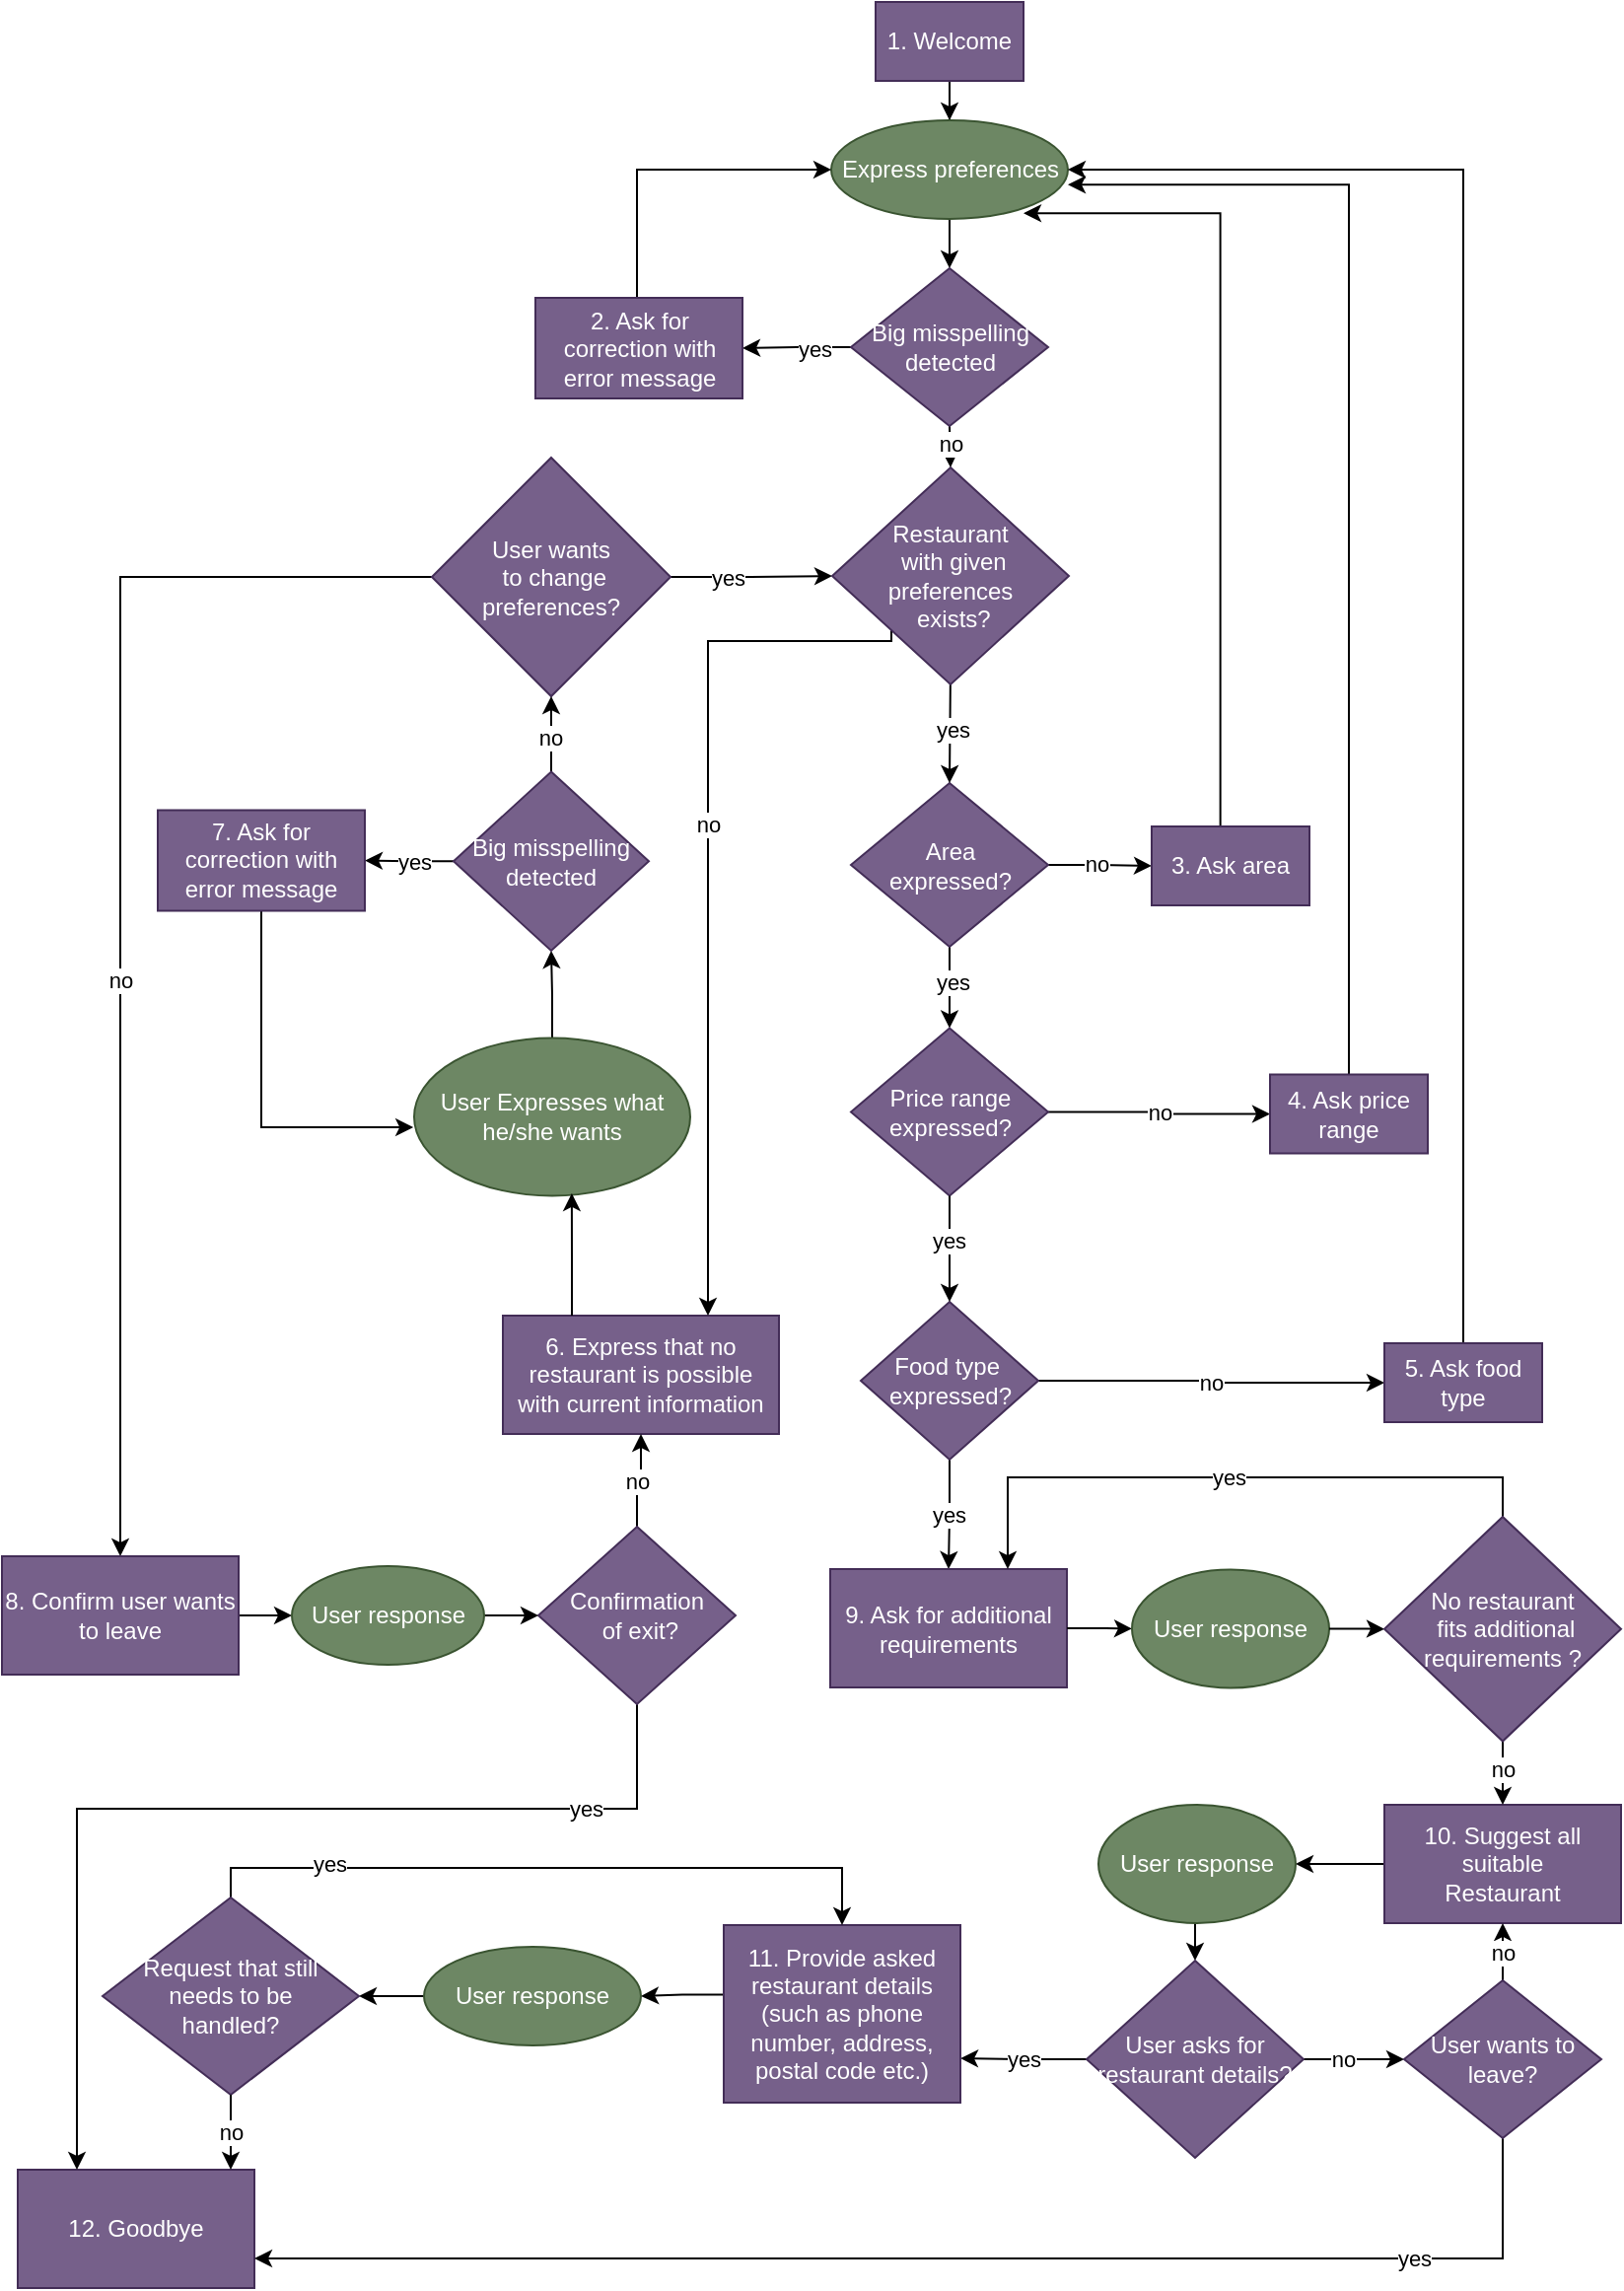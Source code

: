 <mxfile version="22.0.0" type="github">
  <diagram name="Page-1" id="b5NVP_9jVtskwhASZ5UH">
    <mxGraphModel dx="2927" dy="1116" grid="1" gridSize="10" guides="1" tooltips="1" connect="1" arrows="1" fold="1" page="1" pageScale="1" pageWidth="827" pageHeight="1169" math="0" shadow="0">
      <root>
        <mxCell id="0" />
        <mxCell id="1" parent="0" />
        <mxCell id="9emtBQFoJuCTRoUykFiL-3" style="edgeStyle=orthogonalEdgeStyle;rounded=0;orthogonalLoop=1;jettySize=auto;html=1;" parent="1" source="cFowtM8nGDFWOl0pQlT--1" target="9emtBQFoJuCTRoUykFiL-2" edge="1">
          <mxGeometry relative="1" as="geometry" />
        </mxCell>
        <mxCell id="cFowtM8nGDFWOl0pQlT--1" value="1. Welcome" style="rounded=0;whiteSpace=wrap;html=1;fillColor=#76608a;strokeColor=#432D57;fontColor=#ffffff;" parent="1" vertex="1">
          <mxGeometry x="-383" y="4" width="75" height="40" as="geometry" />
        </mxCell>
        <mxCell id="9emtBQFoJuCTRoUykFiL-29" style="edgeStyle=orthogonalEdgeStyle;rounded=0;orthogonalLoop=1;jettySize=auto;html=1;" parent="1" source="9emtBQFoJuCTRoUykFiL-1" target="9emtBQFoJuCTRoUykFiL-28" edge="1">
          <mxGeometry relative="1" as="geometry" />
        </mxCell>
        <mxCell id="9emtBQFoJuCTRoUykFiL-1" value="10. Suggest all suitable&lt;br&gt;Restaurant" style="rounded=0;whiteSpace=wrap;html=1;fillColor=#76608a;fontColor=#ffffff;strokeColor=#432D57;" parent="1" vertex="1">
          <mxGeometry x="-125" y="918" width="120" height="60" as="geometry" />
        </mxCell>
        <mxCell id="OZZsg3iI7NkFLa2h2YQp-39" style="edgeStyle=orthogonalEdgeStyle;rounded=0;orthogonalLoop=1;jettySize=auto;html=1;exitX=0.5;exitY=1;exitDx=0;exitDy=0;entryX=0.5;entryY=0;entryDx=0;entryDy=0;" parent="1" source="9emtBQFoJuCTRoUykFiL-2" target="OZZsg3iI7NkFLa2h2YQp-16" edge="1">
          <mxGeometry relative="1" as="geometry" />
        </mxCell>
        <mxCell id="9emtBQFoJuCTRoUykFiL-2" value="Express preferences" style="ellipse;whiteSpace=wrap;html=1;fillColor=#6d8764;fontColor=#ffffff;strokeColor=#3A5431;" parent="1" vertex="1">
          <mxGeometry x="-405.5" y="64" width="120" height="50" as="geometry" />
        </mxCell>
        <mxCell id="NOw_XCwe5CAeWql_Ks_G-5" style="edgeStyle=orthogonalEdgeStyle;rounded=0;orthogonalLoop=1;jettySize=auto;html=1;exitX=0.5;exitY=1;exitDx=0;exitDy=0;entryX=0.5;entryY=0;entryDx=0;entryDy=0;" parent="1" source="9emtBQFoJuCTRoUykFiL-4" target="9emtBQFoJuCTRoUykFiL-5" edge="1">
          <mxGeometry relative="1" as="geometry">
            <mxPoint x="-345.5" y="492" as="targetPoint" />
          </mxGeometry>
        </mxCell>
        <mxCell id="NOw_XCwe5CAeWql_Ks_G-6" value="yes" style="edgeLabel;html=1;align=center;verticalAlign=middle;resizable=0;points=[];" parent="NOw_XCwe5CAeWql_Ks_G-5" vertex="1" connectable="0">
          <mxGeometry x="-0.163" y="1" relative="1" as="geometry">
            <mxPoint as="offset" />
          </mxGeometry>
        </mxCell>
        <mxCell id="OZZsg3iI7NkFLa2h2YQp-29" style="edgeStyle=orthogonalEdgeStyle;rounded=0;orthogonalLoop=1;jettySize=auto;html=1;exitX=1;exitY=0.5;exitDx=0;exitDy=0;entryX=0;entryY=0.5;entryDx=0;entryDy=0;" parent="1" source="9emtBQFoJuCTRoUykFiL-4" target="9emtBQFoJuCTRoUykFiL-9" edge="1">
          <mxGeometry relative="1" as="geometry" />
        </mxCell>
        <mxCell id="OZZsg3iI7NkFLa2h2YQp-30" value="no" style="edgeLabel;html=1;align=center;verticalAlign=middle;resizable=0;points=[];" parent="OZZsg3iI7NkFLa2h2YQp-29" vertex="1" connectable="0">
          <mxGeometry x="0.092" y="1" relative="1" as="geometry">
            <mxPoint x="-4" as="offset" />
          </mxGeometry>
        </mxCell>
        <mxCell id="9emtBQFoJuCTRoUykFiL-4" value="Area&lt;br&gt;expressed?" style="rhombus;whiteSpace=wrap;html=1;fillColor=#76608a;fontColor=#ffffff;strokeColor=#432D57;" parent="1" vertex="1">
          <mxGeometry x="-395.5" y="400" width="100" height="83" as="geometry" />
        </mxCell>
        <mxCell id="9emtBQFoJuCTRoUykFiL-17" value="no" style="edgeStyle=orthogonalEdgeStyle;rounded=0;orthogonalLoop=1;jettySize=auto;html=1;" parent="1" source="9emtBQFoJuCTRoUykFiL-5" target="9emtBQFoJuCTRoUykFiL-15" edge="1">
          <mxGeometry relative="1" as="geometry" />
        </mxCell>
        <mxCell id="9emtBQFoJuCTRoUykFiL-5" value="Price range&lt;br&gt;expressed?" style="rhombus;whiteSpace=wrap;html=1;fillColor=#76608a;fontColor=#ffffff;strokeColor=#432D57;" parent="1" vertex="1">
          <mxGeometry x="-395.5" y="524.25" width="100" height="85" as="geometry" />
        </mxCell>
        <mxCell id="9emtBQFoJuCTRoUykFiL-23" value="no" style="edgeStyle=orthogonalEdgeStyle;rounded=0;orthogonalLoop=1;jettySize=auto;html=1;" parent="1" source="9emtBQFoJuCTRoUykFiL-6" target="9emtBQFoJuCTRoUykFiL-22" edge="1">
          <mxGeometry relative="1" as="geometry" />
        </mxCell>
        <mxCell id="R_T_qnn50K4IRs_C791W-4" value="yes" style="edgeStyle=orthogonalEdgeStyle;rounded=0;orthogonalLoop=1;jettySize=auto;html=1;entryX=0.5;entryY=0;entryDx=0;entryDy=0;" edge="1" parent="1" source="9emtBQFoJuCTRoUykFiL-6" target="qg6AqYRdWCEbCaG56nRq-1">
          <mxGeometry relative="1" as="geometry" />
        </mxCell>
        <mxCell id="9emtBQFoJuCTRoUykFiL-6" value="Food type&amp;nbsp;&lt;br&gt;expressed?" style="rhombus;whiteSpace=wrap;html=1;fillColor=#76608a;fontColor=#ffffff;strokeColor=#432D57;" parent="1" vertex="1">
          <mxGeometry x="-390.5" y="663" width="90" height="80" as="geometry" />
        </mxCell>
        <mxCell id="OZZsg3iI7NkFLa2h2YQp-32" style="edgeStyle=orthogonalEdgeStyle;rounded=0;orthogonalLoop=1;jettySize=auto;html=1;exitX=0.25;exitY=0;exitDx=0;exitDy=0;entryX=0.689;entryY=0.942;entryDx=0;entryDy=0;entryPerimeter=0;" parent="1" edge="1">
          <mxGeometry relative="1" as="geometry">
            <Array as="points">
              <mxPoint x="-208.18" y="111" />
            </Array>
            <mxPoint x="-208.18" y="426" as="sourcePoint" />
            <mxPoint x="-308.0" y="111.1" as="targetPoint" />
          </mxGeometry>
        </mxCell>
        <mxCell id="9emtBQFoJuCTRoUykFiL-9" value="3. Ask area" style="rounded=0;whiteSpace=wrap;html=1;fillColor=#76608a;fontColor=#ffffff;strokeColor=#432D57;" parent="1" vertex="1">
          <mxGeometry x="-243" y="422" width="80" height="40" as="geometry" />
        </mxCell>
        <mxCell id="OZZsg3iI7NkFLa2h2YQp-34" style="edgeStyle=orthogonalEdgeStyle;rounded=0;orthogonalLoop=1;jettySize=auto;html=1;exitX=0.5;exitY=0;exitDx=0;exitDy=0;entryX=1;entryY=0.652;entryDx=0;entryDy=0;entryPerimeter=0;" parent="1" source="9emtBQFoJuCTRoUykFiL-15" target="9emtBQFoJuCTRoUykFiL-2" edge="1">
          <mxGeometry relative="1" as="geometry">
            <mxPoint x="-143" y="160" as="targetPoint" />
          </mxGeometry>
        </mxCell>
        <mxCell id="9emtBQFoJuCTRoUykFiL-15" value="4. Ask price range" style="rounded=0;whiteSpace=wrap;html=1;fillColor=#76608a;fontColor=#ffffff;strokeColor=#432D57;" parent="1" vertex="1">
          <mxGeometry x="-183" y="547.75" width="80" height="40" as="geometry" />
        </mxCell>
        <mxCell id="OZZsg3iI7NkFLa2h2YQp-35" style="edgeStyle=orthogonalEdgeStyle;rounded=0;orthogonalLoop=1;jettySize=auto;html=1;exitX=0.5;exitY=0;exitDx=0;exitDy=0;entryX=1;entryY=0.5;entryDx=0;entryDy=0;" parent="1" source="9emtBQFoJuCTRoUykFiL-22" target="9emtBQFoJuCTRoUykFiL-2" edge="1">
          <mxGeometry relative="1" as="geometry" />
        </mxCell>
        <mxCell id="9emtBQFoJuCTRoUykFiL-22" value="5. Ask food type" style="rounded=0;whiteSpace=wrap;html=1;fillColor=#76608a;fontColor=#ffffff;strokeColor=#432D57;" parent="1" vertex="1">
          <mxGeometry x="-125" y="684" width="80" height="40" as="geometry" />
        </mxCell>
        <mxCell id="xaN_TmenIA3bTOcWhR8l-3" style="edgeStyle=orthogonalEdgeStyle;rounded=0;orthogonalLoop=1;jettySize=auto;html=1;exitX=0.5;exitY=1;exitDx=0;exitDy=0;entryX=0.5;entryY=0;entryDx=0;entryDy=0;" parent="1" source="9emtBQFoJuCTRoUykFiL-28" target="9emtBQFoJuCTRoUykFiL-34" edge="1">
          <mxGeometry relative="1" as="geometry" />
        </mxCell>
        <mxCell id="9emtBQFoJuCTRoUykFiL-28" value="User response" style="ellipse;whiteSpace=wrap;html=1;fillColor=#6d8764;fontColor=#ffffff;strokeColor=#3A5431;" parent="1" vertex="1">
          <mxGeometry x="-270" y="918" width="100" height="60" as="geometry" />
        </mxCell>
        <mxCell id="xaN_TmenIA3bTOcWhR8l-1" style="edgeStyle=orthogonalEdgeStyle;rounded=0;orthogonalLoop=1;jettySize=auto;html=1;exitX=1;exitY=0.5;exitDx=0;exitDy=0;entryX=0;entryY=0.5;entryDx=0;entryDy=0;" parent="1" source="9emtBQFoJuCTRoUykFiL-34" target="lJSXZF7D1Kf3d4Dtztef-19" edge="1">
          <mxGeometry relative="1" as="geometry" />
        </mxCell>
        <mxCell id="xaN_TmenIA3bTOcWhR8l-2" value="no" style="edgeLabel;html=1;align=center;verticalAlign=middle;resizable=0;points=[];" parent="xaN_TmenIA3bTOcWhR8l-1" vertex="1" connectable="0">
          <mxGeometry x="-0.229" relative="1" as="geometry">
            <mxPoint as="offset" />
          </mxGeometry>
        </mxCell>
        <mxCell id="R_T_qnn50K4IRs_C791W-10" value="yes" style="edgeStyle=orthogonalEdgeStyle;rounded=0;orthogonalLoop=1;jettySize=auto;html=1;entryX=1;entryY=0.75;entryDx=0;entryDy=0;" edge="1" parent="1" source="9emtBQFoJuCTRoUykFiL-34" target="9emtBQFoJuCTRoUykFiL-46">
          <mxGeometry relative="1" as="geometry" />
        </mxCell>
        <mxCell id="9emtBQFoJuCTRoUykFiL-34" value="User asks for restaurant details?" style="rhombus;whiteSpace=wrap;html=1;fillColor=#76608a;fontColor=#ffffff;strokeColor=#432D57;" parent="1" vertex="1">
          <mxGeometry x="-276" y="997" width="110" height="100" as="geometry" />
        </mxCell>
        <mxCell id="9emtBQFoJuCTRoUykFiL-40" value="6. Express that no restaurant is possible with current information" style="rounded=0;whiteSpace=wrap;html=1;fillColor=#76608a;fontColor=#ffffff;strokeColor=#432D57;" parent="1" vertex="1">
          <mxGeometry x="-572" y="670" width="140" height="60" as="geometry" />
        </mxCell>
        <mxCell id="lJSXZF7D1Kf3d4Dtztef-2" style="edgeStyle=orthogonalEdgeStyle;rounded=0;orthogonalLoop=1;jettySize=auto;html=1;exitX=0.5;exitY=0;exitDx=0;exitDy=0;entryX=0.5;entryY=1;entryDx=0;entryDy=0;" parent="1" source="9emtBQFoJuCTRoUykFiL-41" target="lJSXZF7D1Kf3d4Dtztef-1" edge="1">
          <mxGeometry relative="1" as="geometry" />
        </mxCell>
        <mxCell id="9emtBQFoJuCTRoUykFiL-41" value="User Expresses what he/she wants" style="ellipse;whiteSpace=wrap;html=1;fillColor=#6d8764;fontColor=#ffffff;strokeColor=#3A5431;" parent="1" vertex="1">
          <mxGeometry x="-617" y="529.25" width="140" height="80" as="geometry" />
        </mxCell>
        <mxCell id="9emtBQFoJuCTRoUykFiL-44" value="12. Goodbye" style="rounded=0;whiteSpace=wrap;html=1;fillColor=#76608a;fontColor=#ffffff;strokeColor=#432D57;" parent="1" vertex="1">
          <mxGeometry x="-818" y="1103" width="120" height="60" as="geometry" />
        </mxCell>
        <mxCell id="9emtBQFoJuCTRoUykFiL-49" value="" style="edgeStyle=orthogonalEdgeStyle;rounded=0;orthogonalLoop=1;jettySize=auto;html=1;exitX=-0.001;exitY=0.392;exitDx=0;exitDy=0;exitPerimeter=0;" parent="1" source="9emtBQFoJuCTRoUykFiL-46" target="9emtBQFoJuCTRoUykFiL-48" edge="1">
          <mxGeometry relative="1" as="geometry" />
        </mxCell>
        <mxCell id="9emtBQFoJuCTRoUykFiL-46" value="11. Provide asked restaurant details (such as phone number, address, postal code etc.)" style="rounded=0;whiteSpace=wrap;html=1;fillColor=#76608a;fontColor=#ffffff;strokeColor=#432D57;" parent="1" vertex="1">
          <mxGeometry x="-460" y="979" width="120" height="90" as="geometry" />
        </mxCell>
        <mxCell id="lJSXZF7D1Kf3d4Dtztef-32" style="edgeStyle=orthogonalEdgeStyle;rounded=0;orthogonalLoop=1;jettySize=auto;html=1;exitX=0;exitY=0.5;exitDx=0;exitDy=0;entryX=1;entryY=0.5;entryDx=0;entryDy=0;" parent="1" source="9emtBQFoJuCTRoUykFiL-48" target="9emtBQFoJuCTRoUykFiL-50" edge="1">
          <mxGeometry relative="1" as="geometry">
            <mxPoint x="801.15" y="805" as="targetPoint" />
          </mxGeometry>
        </mxCell>
        <mxCell id="9emtBQFoJuCTRoUykFiL-48" value="User response" style="ellipse;whiteSpace=wrap;html=1;fillColor=#6d8764;fontColor=#ffffff;strokeColor=#3A5431;" parent="1" vertex="1">
          <mxGeometry x="-612" y="990" width="110" height="50" as="geometry" />
        </mxCell>
        <mxCell id="lJSXZF7D1Kf3d4Dtztef-30" style="edgeStyle=orthogonalEdgeStyle;rounded=0;orthogonalLoop=1;jettySize=auto;html=1;exitX=0.5;exitY=0;exitDx=0;exitDy=0;entryX=0.5;entryY=0;entryDx=0;entryDy=0;" parent="1" source="9emtBQFoJuCTRoUykFiL-50" target="9emtBQFoJuCTRoUykFiL-46" edge="1">
          <mxGeometry relative="1" as="geometry">
            <Array as="points">
              <mxPoint x="-710" y="950" />
              <mxPoint x="-400" y="950" />
            </Array>
          </mxGeometry>
        </mxCell>
        <mxCell id="lJSXZF7D1Kf3d4Dtztef-31" value="yes" style="edgeLabel;html=1;align=center;verticalAlign=middle;resizable=0;points=[];" parent="lJSXZF7D1Kf3d4Dtztef-30" vertex="1" connectable="0">
          <mxGeometry x="-0.577" relative="1" as="geometry">
            <mxPoint x="-10" y="-2" as="offset" />
          </mxGeometry>
        </mxCell>
        <mxCell id="9emtBQFoJuCTRoUykFiL-50" value="Request that still &lt;br&gt;needs to be &lt;br&gt;handled?" style="rhombus;whiteSpace=wrap;html=1;fillColor=#76608a;fontColor=#ffffff;strokeColor=#432D57;" parent="1" vertex="1">
          <mxGeometry x="-775" y="965" width="130" height="100" as="geometry" />
        </mxCell>
        <mxCell id="SgVEHP1aC8Nxf148HGIK-13" style="edgeStyle=orthogonalEdgeStyle;rounded=0;orthogonalLoop=1;jettySize=auto;html=1;" parent="1" source="9emtBQFoJuCTRoUykFiL-5" target="9emtBQFoJuCTRoUykFiL-6" edge="1">
          <mxGeometry relative="1" as="geometry">
            <mxPoint x="-353" y="590" as="sourcePoint" />
            <mxPoint x="-344" y="733" as="targetPoint" />
            <Array as="points" />
          </mxGeometry>
        </mxCell>
        <mxCell id="SgVEHP1aC8Nxf148HGIK-14" value="yes" style="edgeLabel;html=1;align=center;verticalAlign=middle;resizable=0;points=[];" parent="SgVEHP1aC8Nxf148HGIK-13" vertex="1" connectable="0">
          <mxGeometry x="-0.156" y="-1" relative="1" as="geometry">
            <mxPoint as="offset" />
          </mxGeometry>
        </mxCell>
        <mxCell id="NOw_XCwe5CAeWql_Ks_G-12" style="edgeStyle=orthogonalEdgeStyle;rounded=0;orthogonalLoop=1;jettySize=auto;html=1;exitX=1;exitY=0.5;exitDx=0;exitDy=0;entryX=0;entryY=0.5;entryDx=0;entryDy=0;" parent="1" source="pUPe7-vXU53xOh2iTXP--1" target="NOw_XCwe5CAeWql_Ks_G-3" edge="1">
          <mxGeometry relative="1" as="geometry" />
        </mxCell>
        <mxCell id="NOw_XCwe5CAeWql_Ks_G-13" value="yes" style="edgeLabel;html=1;align=center;verticalAlign=middle;resizable=0;points=[];" parent="NOw_XCwe5CAeWql_Ks_G-12" vertex="1" connectable="0">
          <mxGeometry x="-0.301" y="1" relative="1" as="geometry">
            <mxPoint y="1" as="offset" />
          </mxGeometry>
        </mxCell>
        <mxCell id="OZZsg3iI7NkFLa2h2YQp-5" style="edgeStyle=orthogonalEdgeStyle;rounded=0;orthogonalLoop=1;jettySize=auto;html=1;exitX=0;exitY=0.5;exitDx=0;exitDy=0;entryX=0.5;entryY=0;entryDx=0;entryDy=0;" parent="1" source="pUPe7-vXU53xOh2iTXP--1" target="OZZsg3iI7NkFLa2h2YQp-4" edge="1">
          <mxGeometry relative="1" as="geometry" />
        </mxCell>
        <mxCell id="OZZsg3iI7NkFLa2h2YQp-14" value="no" style="edgeLabel;html=1;align=center;verticalAlign=middle;resizable=0;points=[];" parent="OZZsg3iI7NkFLa2h2YQp-5" vertex="1" connectable="0">
          <mxGeometry x="0.108" relative="1" as="geometry">
            <mxPoint as="offset" />
          </mxGeometry>
        </mxCell>
        <mxCell id="pUPe7-vXU53xOh2iTXP--1" value="&lt;div&gt;User wants&lt;/div&gt;&lt;div&gt;&amp;nbsp;to change preferences?&lt;/div&gt;" style="rhombus;whiteSpace=wrap;html=1;fillColor=#76608a;strokeColor=#432D57;fontColor=#ffffff;" parent="1" vertex="1">
          <mxGeometry x="-608" y="235" width="121" height="121" as="geometry" />
        </mxCell>
        <mxCell id="NOw_XCwe5CAeWql_Ks_G-8" style="edgeStyle=orthogonalEdgeStyle;rounded=0;orthogonalLoop=1;jettySize=auto;html=1;exitX=0.5;exitY=1;exitDx=0;exitDy=0;entryX=0.5;entryY=0;entryDx=0;entryDy=0;" parent="1" source="NOw_XCwe5CAeWql_Ks_G-3" target="9emtBQFoJuCTRoUykFiL-4" edge="1">
          <mxGeometry relative="1" as="geometry">
            <Array as="points">
              <mxPoint x="-345" y="340" />
              <mxPoint x="-345" y="340" />
            </Array>
          </mxGeometry>
        </mxCell>
        <mxCell id="NOw_XCwe5CAeWql_Ks_G-9" value="yes" style="edgeLabel;html=1;align=center;verticalAlign=middle;resizable=0;points=[];" parent="NOw_XCwe5CAeWql_Ks_G-8" vertex="1" connectable="0">
          <mxGeometry x="-0.372" y="1" relative="1" as="geometry">
            <mxPoint y="21" as="offset" />
          </mxGeometry>
        </mxCell>
        <mxCell id="NOw_XCwe5CAeWql_Ks_G-14" style="edgeStyle=orthogonalEdgeStyle;rounded=0;orthogonalLoop=1;jettySize=auto;html=1;exitX=0;exitY=1;exitDx=0;exitDy=0;" parent="1" source="NOw_XCwe5CAeWql_Ks_G-3" target="9emtBQFoJuCTRoUykFiL-40" edge="1">
          <mxGeometry relative="1" as="geometry">
            <mxPoint x="-498" y="670" as="targetPoint" />
            <Array as="points">
              <mxPoint x="-468" y="328" />
            </Array>
          </mxGeometry>
        </mxCell>
        <mxCell id="NOw_XCwe5CAeWql_Ks_G-15" value="no" style="edgeLabel;html=1;align=center;verticalAlign=middle;resizable=0;points=[];" parent="NOw_XCwe5CAeWql_Ks_G-14" vertex="1" connectable="0">
          <mxGeometry x="-0.137" relative="1" as="geometry">
            <mxPoint y="1" as="offset" />
          </mxGeometry>
        </mxCell>
        <mxCell id="NOw_XCwe5CAeWql_Ks_G-3" value="&lt;div&gt;Restaurant&lt;/div&gt;&lt;div&gt;&amp;nbsp;with given preferences&lt;/div&gt;&lt;div&gt;&amp;nbsp;exists?&lt;/div&gt;" style="rhombus;whiteSpace=wrap;html=1;fillColor=#76608a;fontColor=#ffffff;strokeColor=#432D57;" parent="1" vertex="1">
          <mxGeometry x="-405" y="240" width="120" height="110" as="geometry" />
        </mxCell>
        <mxCell id="OZZsg3iI7NkFLa2h2YQp-10" style="edgeStyle=orthogonalEdgeStyle;rounded=0;orthogonalLoop=1;jettySize=auto;html=1;exitX=0.5;exitY=0;exitDx=0;exitDy=0;" parent="1" source="OZZsg3iI7NkFLa2h2YQp-1" target="9emtBQFoJuCTRoUykFiL-40" edge="1">
          <mxGeometry relative="1" as="geometry" />
        </mxCell>
        <mxCell id="OZZsg3iI7NkFLa2h2YQp-13" value="no" style="edgeLabel;html=1;align=center;verticalAlign=middle;resizable=0;points=[];" parent="OZZsg3iI7NkFLa2h2YQp-10" vertex="1" connectable="0">
          <mxGeometry x="-0.062" relative="1" as="geometry">
            <mxPoint as="offset" />
          </mxGeometry>
        </mxCell>
        <mxCell id="R_T_qnn50K4IRs_C791W-9" value="yes" style="edgeStyle=orthogonalEdgeStyle;rounded=0;orthogonalLoop=1;jettySize=auto;html=1;entryX=0.25;entryY=0;entryDx=0;entryDy=0;exitX=0.5;exitY=1;exitDx=0;exitDy=0;" edge="1" parent="1" source="OZZsg3iI7NkFLa2h2YQp-1" target="9emtBQFoJuCTRoUykFiL-44">
          <mxGeometry x="-0.696" relative="1" as="geometry">
            <Array as="points">
              <mxPoint x="-504" y="920" />
              <mxPoint x="-788" y="920" />
            </Array>
            <mxPoint as="offset" />
          </mxGeometry>
        </mxCell>
        <mxCell id="OZZsg3iI7NkFLa2h2YQp-1" value="&lt;div&gt;Confirmation&lt;/div&gt;&lt;div&gt;&amp;nbsp;of exit?&lt;/div&gt;" style="rhombus;whiteSpace=wrap;html=1;fillColor=#76608a;fontColor=#ffffff;strokeColor=#432D57;" parent="1" vertex="1">
          <mxGeometry x="-554" y="777" width="100" height="90" as="geometry" />
        </mxCell>
        <mxCell id="OZZsg3iI7NkFLa2h2YQp-8" style="edgeStyle=orthogonalEdgeStyle;rounded=0;orthogonalLoop=1;jettySize=auto;html=1;exitX=1;exitY=0.5;exitDx=0;exitDy=0;" parent="1" source="OZZsg3iI7NkFLa2h2YQp-4" target="OZZsg3iI7NkFLa2h2YQp-7" edge="1">
          <mxGeometry relative="1" as="geometry" />
        </mxCell>
        <mxCell id="OZZsg3iI7NkFLa2h2YQp-4" value="8. Confirm user wants to leave" style="rounded=0;whiteSpace=wrap;html=1;fillColor=#76608a;fontColor=#ffffff;strokeColor=#432D57;" parent="1" vertex="1">
          <mxGeometry x="-826" y="792" width="120" height="60" as="geometry" />
        </mxCell>
        <mxCell id="lJSXZF7D1Kf3d4Dtztef-12" style="edgeStyle=orthogonalEdgeStyle;rounded=0;orthogonalLoop=1;jettySize=auto;html=1;exitX=1;exitY=0.5;exitDx=0;exitDy=0;entryX=0;entryY=0.5;entryDx=0;entryDy=0;" parent="1" source="OZZsg3iI7NkFLa2h2YQp-7" target="OZZsg3iI7NkFLa2h2YQp-1" edge="1">
          <mxGeometry relative="1" as="geometry">
            <mxPoint x="-723" y="822" as="targetPoint" />
          </mxGeometry>
        </mxCell>
        <mxCell id="OZZsg3iI7NkFLa2h2YQp-7" value="User response" style="ellipse;whiteSpace=wrap;html=1;fillColor=#6d8764;fontColor=#ffffff;strokeColor=#3A5431;" parent="1" vertex="1">
          <mxGeometry x="-679" y="797" width="97.5" height="50" as="geometry" />
        </mxCell>
        <mxCell id="OZZsg3iI7NkFLa2h2YQp-40" style="edgeStyle=orthogonalEdgeStyle;rounded=0;orthogonalLoop=1;jettySize=auto;html=1;exitX=0.5;exitY=1;exitDx=0;exitDy=0;entryX=0.5;entryY=0;entryDx=0;entryDy=0;" parent="1" source="OZZsg3iI7NkFLa2h2YQp-16" target="NOw_XCwe5CAeWql_Ks_G-3" edge="1">
          <mxGeometry relative="1" as="geometry" />
        </mxCell>
        <mxCell id="OZZsg3iI7NkFLa2h2YQp-41" value="no" style="edgeLabel;html=1;align=center;verticalAlign=middle;resizable=0;points=[];" parent="OZZsg3iI7NkFLa2h2YQp-40" vertex="1" connectable="0">
          <mxGeometry x="-0.143" relative="1" as="geometry">
            <mxPoint as="offset" />
          </mxGeometry>
        </mxCell>
        <mxCell id="OZZsg3iI7NkFLa2h2YQp-42" style="edgeStyle=orthogonalEdgeStyle;rounded=0;orthogonalLoop=1;jettySize=auto;html=1;exitX=0;exitY=0.5;exitDx=0;exitDy=0;entryX=1;entryY=0.5;entryDx=0;entryDy=0;" parent="1" source="OZZsg3iI7NkFLa2h2YQp-16" target="OZZsg3iI7NkFLa2h2YQp-19" edge="1">
          <mxGeometry relative="1" as="geometry" />
        </mxCell>
        <mxCell id="OZZsg3iI7NkFLa2h2YQp-43" value="yes" style="edgeLabel;html=1;align=center;verticalAlign=middle;resizable=0;points=[];" parent="OZZsg3iI7NkFLa2h2YQp-42" vertex="1" connectable="0">
          <mxGeometry x="0.358" relative="1" as="geometry">
            <mxPoint x="18" as="offset" />
          </mxGeometry>
        </mxCell>
        <mxCell id="OZZsg3iI7NkFLa2h2YQp-16" value="Big misspelling detected" style="rhombus;whiteSpace=wrap;html=1;fillColor=#76608a;fontColor=#ffffff;strokeColor=#432D57;" parent="1" vertex="1">
          <mxGeometry x="-395.5" y="139" width="100" height="80" as="geometry" />
        </mxCell>
        <mxCell id="OZZsg3iI7NkFLa2h2YQp-26" style="edgeStyle=orthogonalEdgeStyle;rounded=0;orthogonalLoop=1;jettySize=auto;html=1;exitX=0.5;exitY=0;exitDx=0;exitDy=0;entryX=0;entryY=0.5;entryDx=0;entryDy=0;" parent="1" edge="1" target="9emtBQFoJuCTRoUykFiL-2">
          <mxGeometry relative="1" as="geometry">
            <mxPoint x="-504" y="154" as="sourcePoint" />
            <mxPoint x="-401.5" y="89" as="targetPoint" />
            <Array as="points">
              <mxPoint x="-504" y="89" />
            </Array>
          </mxGeometry>
        </mxCell>
        <mxCell id="OZZsg3iI7NkFLa2h2YQp-19" value="2. Ask for correction with error message" style="rounded=0;whiteSpace=wrap;html=1;fillColor=#76608a;strokeColor=#432D57;fontColor=#ffffff;" parent="1" vertex="1">
          <mxGeometry x="-555.5" y="154" width="105" height="51" as="geometry" />
        </mxCell>
        <mxCell id="lJSXZF7D1Kf3d4Dtztef-3" style="edgeStyle=orthogonalEdgeStyle;rounded=0;orthogonalLoop=1;jettySize=auto;html=1;exitX=0.5;exitY=0;exitDx=0;exitDy=0;entryX=0.5;entryY=1;entryDx=0;entryDy=0;" parent="1" source="lJSXZF7D1Kf3d4Dtztef-1" target="pUPe7-vXU53xOh2iTXP--1" edge="1">
          <mxGeometry relative="1" as="geometry" />
        </mxCell>
        <mxCell id="lJSXZF7D1Kf3d4Dtztef-4" value="no" style="edgeLabel;html=1;align=center;verticalAlign=middle;resizable=0;points=[];" parent="lJSXZF7D1Kf3d4Dtztef-3" vertex="1" connectable="0">
          <mxGeometry x="-0.048" y="1" relative="1" as="geometry">
            <mxPoint as="offset" />
          </mxGeometry>
        </mxCell>
        <mxCell id="lJSXZF7D1Kf3d4Dtztef-8" style="edgeStyle=orthogonalEdgeStyle;rounded=0;orthogonalLoop=1;jettySize=auto;html=1;exitX=0;exitY=0.5;exitDx=0;exitDy=0;entryX=1;entryY=0.5;entryDx=0;entryDy=0;" parent="1" source="lJSXZF7D1Kf3d4Dtztef-1" target="lJSXZF7D1Kf3d4Dtztef-5" edge="1">
          <mxGeometry relative="1" as="geometry" />
        </mxCell>
        <mxCell id="lJSXZF7D1Kf3d4Dtztef-9" value="yes" style="edgeLabel;html=1;align=center;verticalAlign=middle;resizable=0;points=[];" parent="lJSXZF7D1Kf3d4Dtztef-8" vertex="1" connectable="0">
          <mxGeometry x="-0.122" y="2" relative="1" as="geometry">
            <mxPoint y="-2" as="offset" />
          </mxGeometry>
        </mxCell>
        <mxCell id="lJSXZF7D1Kf3d4Dtztef-1" value="Big misspelling detected" style="rhombus;whiteSpace=wrap;html=1;fillColor=#76608a;fontColor=#ffffff;strokeColor=#432D57;" parent="1" vertex="1">
          <mxGeometry x="-597" y="394.25" width="99" height="90.75" as="geometry" />
        </mxCell>
        <mxCell id="lJSXZF7D1Kf3d4Dtztef-10" style="edgeStyle=orthogonalEdgeStyle;rounded=0;orthogonalLoop=1;jettySize=auto;html=1;exitX=0.5;exitY=1;exitDx=0;exitDy=0;entryX=-0.003;entryY=0.566;entryDx=0;entryDy=0;entryPerimeter=0;" parent="1" source="lJSXZF7D1Kf3d4Dtztef-5" target="9emtBQFoJuCTRoUykFiL-41" edge="1">
          <mxGeometry relative="1" as="geometry" />
        </mxCell>
        <mxCell id="lJSXZF7D1Kf3d4Dtztef-5" value="7. Ask for correction with error message" style="rounded=0;whiteSpace=wrap;html=1;fillColor=#76608a;strokeColor=#432D57;fontColor=#ffffff;" parent="1" vertex="1">
          <mxGeometry x="-747" y="413.75" width="105" height="51" as="geometry" />
        </mxCell>
        <mxCell id="R_T_qnn50K4IRs_C791W-7" value="no" style="edgeStyle=orthogonalEdgeStyle;rounded=0;orthogonalLoop=1;jettySize=auto;html=1;exitX=0.5;exitY=0;exitDx=0;exitDy=0;entryX=0.5;entryY=1;entryDx=0;entryDy=0;" edge="1" parent="1" source="lJSXZF7D1Kf3d4Dtztef-19" target="9emtBQFoJuCTRoUykFiL-1">
          <mxGeometry relative="1" as="geometry" />
        </mxCell>
        <mxCell id="R_T_qnn50K4IRs_C791W-12" value="yes" style="edgeStyle=orthogonalEdgeStyle;rounded=0;orthogonalLoop=1;jettySize=auto;html=1;entryX=1;entryY=0.75;entryDx=0;entryDy=0;exitX=0.5;exitY=1;exitDx=0;exitDy=0;" edge="1" parent="1" source="lJSXZF7D1Kf3d4Dtztef-19" target="9emtBQFoJuCTRoUykFiL-44">
          <mxGeometry x="-0.695" relative="1" as="geometry">
            <mxPoint as="offset" />
          </mxGeometry>
        </mxCell>
        <mxCell id="lJSXZF7D1Kf3d4Dtztef-19" value="User wants to leave?" style="rhombus;whiteSpace=wrap;html=1;fillColor=#76608a;fontColor=#ffffff;strokeColor=#432D57;" parent="1" vertex="1">
          <mxGeometry x="-115" y="1007" width="100" height="80" as="geometry" />
        </mxCell>
        <mxCell id="qg6AqYRdWCEbCaG56nRq-1" value="&lt;div&gt;9. Ask for additional&lt;/div&gt;&lt;div&gt;requirements&lt;br&gt;&lt;/div&gt;" style="rounded=0;whiteSpace=wrap;html=1;fillColor=#76608a;fontColor=#ffffff;strokeColor=#432D57;" parent="1" vertex="1">
          <mxGeometry x="-406" y="798.5" width="120" height="60" as="geometry" />
        </mxCell>
        <mxCell id="qg6AqYRdWCEbCaG56nRq-4" value="" style="edgeStyle=orthogonalEdgeStyle;rounded=0;orthogonalLoop=1;jettySize=auto;html=1;entryX=0;entryY=0.5;entryDx=0;entryDy=0;" parent="1" source="qg6AqYRdWCEbCaG56nRq-1" target="qg6AqYRdWCEbCaG56nRq-3" edge="1">
          <mxGeometry relative="1" as="geometry">
            <mxPoint x="-262" y="829" as="sourcePoint" />
            <mxPoint x="-134" y="829" as="targetPoint" />
          </mxGeometry>
        </mxCell>
        <mxCell id="qg6AqYRdWCEbCaG56nRq-3" value="User response" style="ellipse;whiteSpace=wrap;html=1;fillColor=#6d8764;fontColor=#ffffff;strokeColor=#3A5431;" parent="1" vertex="1">
          <mxGeometry x="-253" y="798.75" width="100" height="60" as="geometry" />
        </mxCell>
        <mxCell id="F_FJY7EMFOjxKulT_jWd-2" value="" style="edgeStyle=orthogonalEdgeStyle;rounded=0;orthogonalLoop=1;jettySize=auto;html=1;entryX=0;entryY=0.5;entryDx=0;entryDy=0;" parent="1" source="qg6AqYRdWCEbCaG56nRq-3" target="F_FJY7EMFOjxKulT_jWd-1" edge="1">
          <mxGeometry relative="1" as="geometry">
            <mxPoint x="-129" y="829" as="sourcePoint" />
            <mxPoint x="66" y="828" as="targetPoint" />
          </mxGeometry>
        </mxCell>
        <mxCell id="F_FJY7EMFOjxKulT_jWd-3" value="yes" style="edgeStyle=orthogonalEdgeStyle;rounded=0;orthogonalLoop=1;jettySize=auto;html=1;exitX=0.5;exitY=0;exitDx=0;exitDy=0;entryX=0.75;entryY=0;entryDx=0;entryDy=0;" parent="1" source="F_FJY7EMFOjxKulT_jWd-1" target="qg6AqYRdWCEbCaG56nRq-1" edge="1">
          <mxGeometry relative="1" as="geometry" />
        </mxCell>
        <mxCell id="R_T_qnn50K4IRs_C791W-6" value="no" style="edgeStyle=orthogonalEdgeStyle;rounded=0;orthogonalLoop=1;jettySize=auto;html=1;exitX=0.5;exitY=1;exitDx=0;exitDy=0;entryX=0.5;entryY=0;entryDx=0;entryDy=0;" edge="1" parent="1" target="9emtBQFoJuCTRoUykFiL-1">
          <mxGeometry x="-0.143" relative="1" as="geometry">
            <mxPoint x="-65.0" y="885.75" as="sourcePoint" />
            <mxPoint x="-65.0" y="919" as="targetPoint" />
            <mxPoint as="offset" />
          </mxGeometry>
        </mxCell>
        <mxCell id="F_FJY7EMFOjxKulT_jWd-1" value="&lt;div&gt;No restaurant&lt;/div&gt;&lt;div&gt;&amp;nbsp;fits additional requirements ?&lt;br&gt;&lt;/div&gt;" style="rhombus;whiteSpace=wrap;html=1;fillColor=#76608a;fontColor=#ffffff;strokeColor=#432D57;" parent="1" vertex="1">
          <mxGeometry x="-125" y="772" width="120" height="113.75" as="geometry" />
        </mxCell>
        <mxCell id="R_T_qnn50K4IRs_C791W-3" style="edgeStyle=orthogonalEdgeStyle;rounded=0;orthogonalLoop=1;jettySize=auto;html=1;exitX=0.25;exitY=0;exitDx=0;exitDy=0;entryX=0.571;entryY=0.984;entryDx=0;entryDy=0;entryPerimeter=0;" edge="1" parent="1" source="9emtBQFoJuCTRoUykFiL-40" target="9emtBQFoJuCTRoUykFiL-41">
          <mxGeometry relative="1" as="geometry" />
        </mxCell>
        <mxCell id="R_T_qnn50K4IRs_C791W-8" value="no" style="edgeStyle=orthogonalEdgeStyle;rounded=0;orthogonalLoop=1;jettySize=auto;html=1;entryX=0.9;entryY=0;entryDx=0;entryDy=0;entryPerimeter=0;" edge="1" parent="1" source="9emtBQFoJuCTRoUykFiL-50" target="9emtBQFoJuCTRoUykFiL-44">
          <mxGeometry relative="1" as="geometry" />
        </mxCell>
      </root>
    </mxGraphModel>
  </diagram>
</mxfile>
